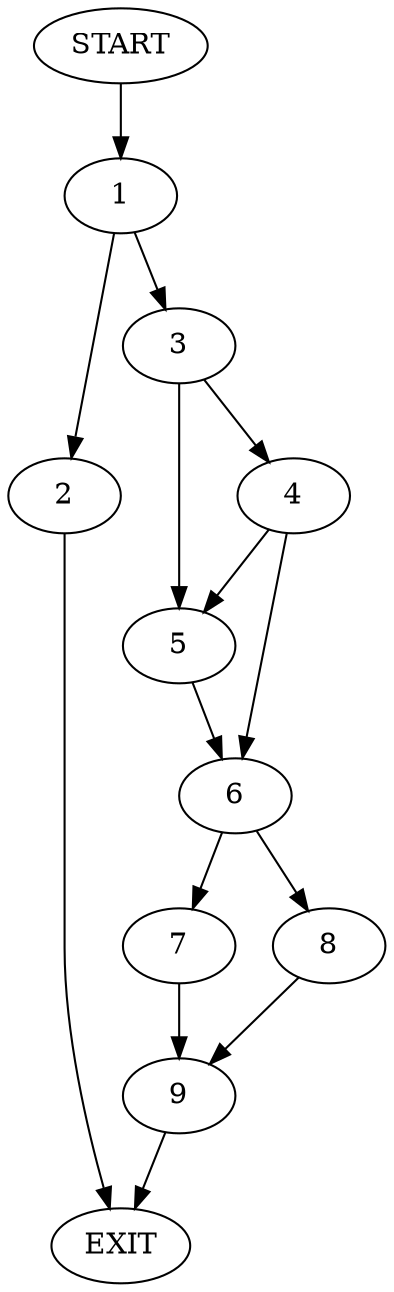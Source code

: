 digraph {
0 [label="START"]
10 [label="EXIT"]
0 -> 1
1 -> 2
1 -> 3
2 -> 10
3 -> 4
3 -> 5
5 -> 6
4 -> 5
4 -> 6
6 -> 7
6 -> 8
7 -> 9
8 -> 9
9 -> 10
}
